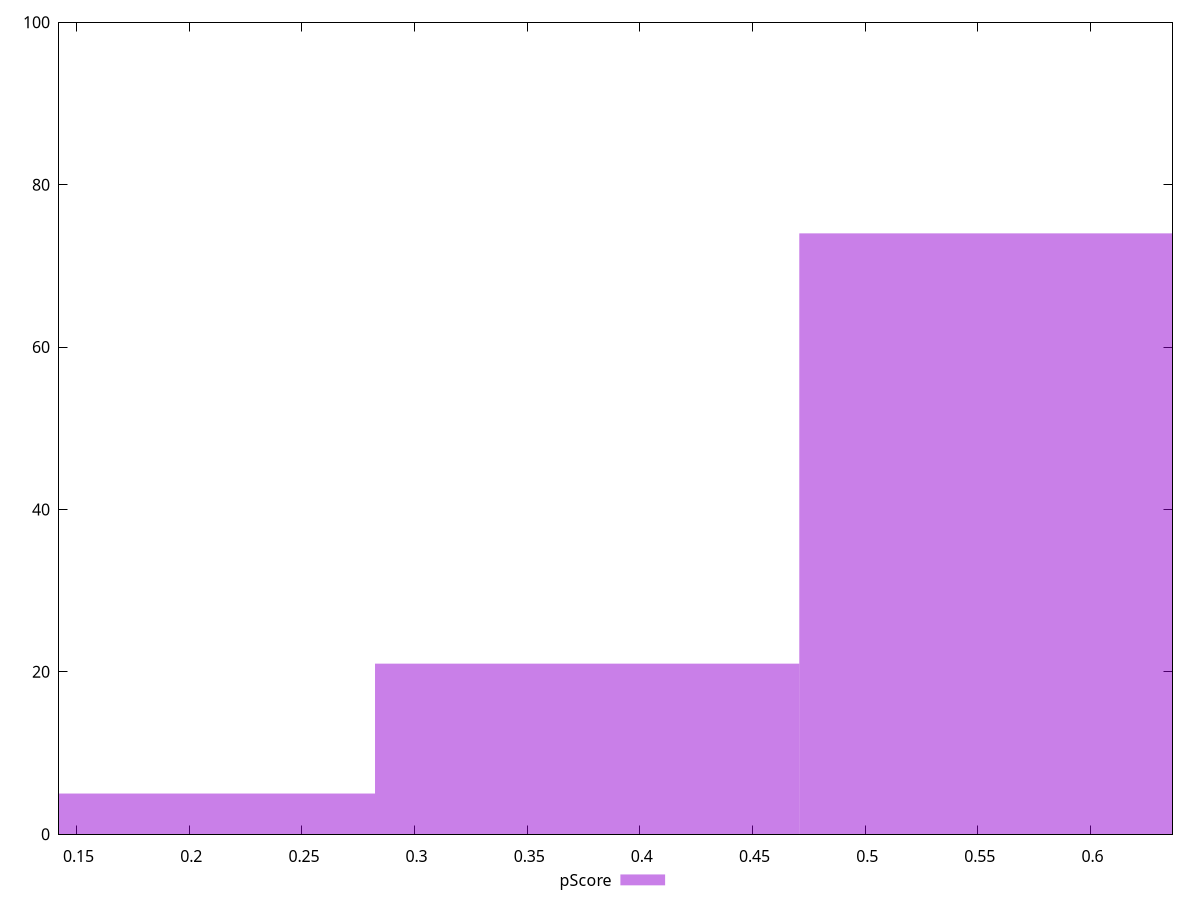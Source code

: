 reset

$pScore <<EOF
0.5649209297062915 74
0.37661395313752766 21
0.18830697656876383 5
EOF

set key outside below
set boxwidth 0.18830697656876383
set xrange [0.14219525183470705:0.6364164667252281]
set yrange [0:100]
set trange [0:100]
set style fill transparent solid 0.5 noborder
set terminal svg size 640, 490 enhanced background rgb 'white'
set output "reprap/mainthread-work-breakdown/samples/pages+cached+noexternal+nomedia+nocss+nojs/pScore/histogram.svg"

plot $pScore title "pScore" with boxes

reset
